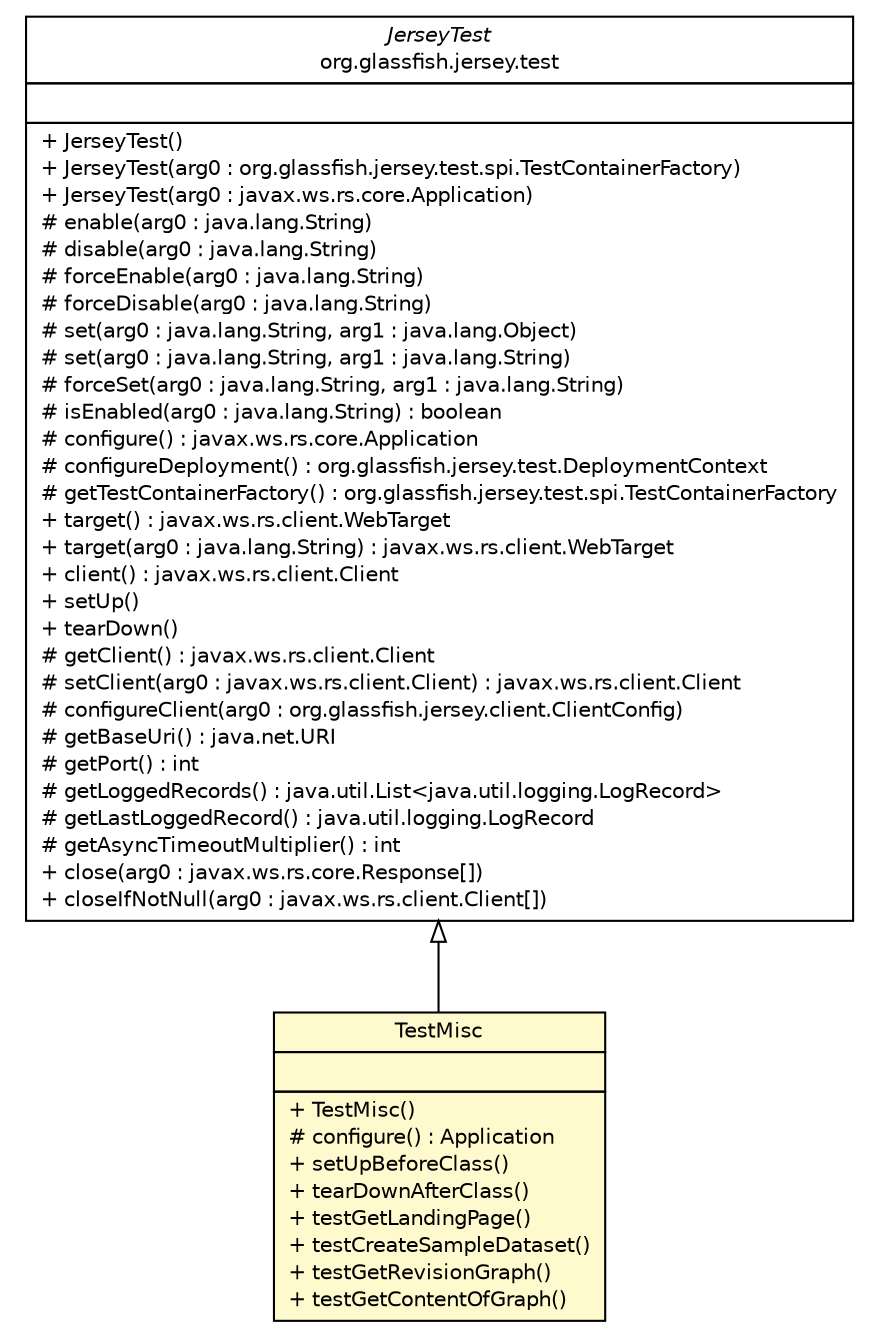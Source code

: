 #!/usr/local/bin/dot
#
# Class diagram 
# Generated by UMLGraph version R5_6-24-gf6e263 (http://www.umlgraph.org/)
#

digraph G {
	edge [fontname="Helvetica",fontsize=10,labelfontname="Helvetica",labelfontsize=10];
	node [fontname="Helvetica",fontsize=10,shape=plaintext];
	nodesep=0.25;
	ranksep=0.5;
	// de.tud.plt.r43ples.test.webservice.TestMisc
	c265 [label=<<table title="de.tud.plt.r43ples.test.webservice.TestMisc" border="0" cellborder="1" cellspacing="0" cellpadding="2" port="p" bgcolor="lemonChiffon" href="./TestMisc.html">
		<tr><td><table border="0" cellspacing="0" cellpadding="1">
<tr><td align="center" balign="center"> TestMisc </td></tr>
		</table></td></tr>
		<tr><td><table border="0" cellspacing="0" cellpadding="1">
<tr><td align="left" balign="left">  </td></tr>
		</table></td></tr>
		<tr><td><table border="0" cellspacing="0" cellpadding="1">
<tr><td align="left" balign="left"> + TestMisc() </td></tr>
<tr><td align="left" balign="left"> # configure() : Application </td></tr>
<tr><td align="left" balign="left"> + setUpBeforeClass() </td></tr>
<tr><td align="left" balign="left"> + tearDownAfterClass() </td></tr>
<tr><td align="left" balign="left"> + testGetLandingPage() </td></tr>
<tr><td align="left" balign="left"> + testCreateSampleDataset() </td></tr>
<tr><td align="left" balign="left"> + testGetRevisionGraph() </td></tr>
<tr><td align="left" balign="left"> + testGetContentOfGraph() </td></tr>
		</table></td></tr>
		</table>>, URL="./TestMisc.html", fontname="Helvetica", fontcolor="black", fontsize=10.0];
	//de.tud.plt.r43ples.test.webservice.TestMisc extends org.glassfish.jersey.test.JerseyTest
	c267:p -> c265:p [dir=back,arrowtail=empty];
	// org.glassfish.jersey.test.JerseyTest
	c267 [label=<<table title="org.glassfish.jersey.test.JerseyTest" border="0" cellborder="1" cellspacing="0" cellpadding="2" port="p" href="http://java.sun.com/j2se/1.4.2/docs/api/org/glassfish/jersey/test/JerseyTest.html">
		<tr><td><table border="0" cellspacing="0" cellpadding="1">
<tr><td align="center" balign="center"><font face="Helvetica-Oblique"> JerseyTest </font></td></tr>
<tr><td align="center" balign="center"> org.glassfish.jersey.test </td></tr>
		</table></td></tr>
		<tr><td><table border="0" cellspacing="0" cellpadding="1">
<tr><td align="left" balign="left">  </td></tr>
		</table></td></tr>
		<tr><td><table border="0" cellspacing="0" cellpadding="1">
<tr><td align="left" balign="left"> + JerseyTest() </td></tr>
<tr><td align="left" balign="left"> + JerseyTest(arg0 : org.glassfish.jersey.test.spi.TestContainerFactory) </td></tr>
<tr><td align="left" balign="left"> + JerseyTest(arg0 : javax.ws.rs.core.Application) </td></tr>
<tr><td align="left" balign="left"> # enable(arg0 : java.lang.String) </td></tr>
<tr><td align="left" balign="left"> # disable(arg0 : java.lang.String) </td></tr>
<tr><td align="left" balign="left"> # forceEnable(arg0 : java.lang.String) </td></tr>
<tr><td align="left" balign="left"> # forceDisable(arg0 : java.lang.String) </td></tr>
<tr><td align="left" balign="left"> # set(arg0 : java.lang.String, arg1 : java.lang.Object) </td></tr>
<tr><td align="left" balign="left"> # set(arg0 : java.lang.String, arg1 : java.lang.String) </td></tr>
<tr><td align="left" balign="left"> # forceSet(arg0 : java.lang.String, arg1 : java.lang.String) </td></tr>
<tr><td align="left" balign="left"> # isEnabled(arg0 : java.lang.String) : boolean </td></tr>
<tr><td align="left" balign="left"> # configure() : javax.ws.rs.core.Application </td></tr>
<tr><td align="left" balign="left"> # configureDeployment() : org.glassfish.jersey.test.DeploymentContext </td></tr>
<tr><td align="left" balign="left"> # getTestContainerFactory() : org.glassfish.jersey.test.spi.TestContainerFactory </td></tr>
<tr><td align="left" balign="left"> + target() : javax.ws.rs.client.WebTarget </td></tr>
<tr><td align="left" balign="left"> + target(arg0 : java.lang.String) : javax.ws.rs.client.WebTarget </td></tr>
<tr><td align="left" balign="left"> + client() : javax.ws.rs.client.Client </td></tr>
<tr><td align="left" balign="left"> + setUp() </td></tr>
<tr><td align="left" balign="left"> + tearDown() </td></tr>
<tr><td align="left" balign="left"> # getClient() : javax.ws.rs.client.Client </td></tr>
<tr><td align="left" balign="left"> # setClient(arg0 : javax.ws.rs.client.Client) : javax.ws.rs.client.Client </td></tr>
<tr><td align="left" balign="left"> # configureClient(arg0 : org.glassfish.jersey.client.ClientConfig) </td></tr>
<tr><td align="left" balign="left"> # getBaseUri() : java.net.URI </td></tr>
<tr><td align="left" balign="left"> # getPort() : int </td></tr>
<tr><td align="left" balign="left"> # getLoggedRecords() : java.util.List&lt;java.util.logging.LogRecord&gt; </td></tr>
<tr><td align="left" balign="left"> # getLastLoggedRecord() : java.util.logging.LogRecord </td></tr>
<tr><td align="left" balign="left"> # getAsyncTimeoutMultiplier() : int </td></tr>
<tr><td align="left" balign="left"> + close(arg0 : javax.ws.rs.core.Response[]) </td></tr>
<tr><td align="left" balign="left"> + closeIfNotNull(arg0 : javax.ws.rs.client.Client[]) </td></tr>
		</table></td></tr>
		</table>>, URL="http://java.sun.com/j2se/1.4.2/docs/api/org/glassfish/jersey/test/JerseyTest.html", fontname="Helvetica", fontcolor="black", fontsize=10.0];
}

